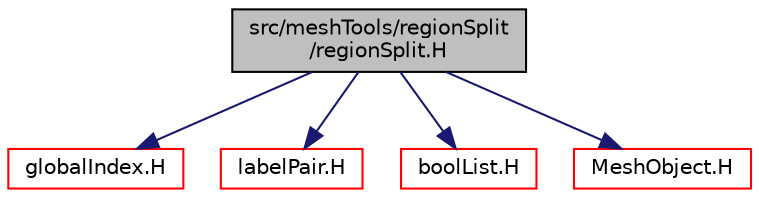 digraph "src/meshTools/regionSplit/regionSplit.H"
{
  bgcolor="transparent";
  edge [fontname="Helvetica",fontsize="10",labelfontname="Helvetica",labelfontsize="10"];
  node [fontname="Helvetica",fontsize="10",shape=record];
  Node0 [label="src/meshTools/regionSplit\l/regionSplit.H",height=0.2,width=0.4,color="black", fillcolor="grey75", style="filled", fontcolor="black"];
  Node0 -> Node1 [color="midnightblue",fontsize="10",style="solid",fontname="Helvetica"];
  Node1 [label="globalIndex.H",height=0.2,width=0.4,color="red",URL="$a12281.html"];
  Node0 -> Node85 [color="midnightblue",fontsize="10",style="solid",fontname="Helvetica"];
  Node85 [label="labelPair.H",height=0.2,width=0.4,color="red",URL="$a13226.html"];
  Node0 -> Node101 [color="midnightblue",fontsize="10",style="solid",fontname="Helvetica"];
  Node101 [label="boolList.H",height=0.2,width=0.4,color="red",URL="$a12920.html"];
  Node0 -> Node102 [color="midnightblue",fontsize="10",style="solid",fontname="Helvetica"];
  Node102 [label="MeshObject.H",height=0.2,width=0.4,color="red",URL="$a11933.html"];
}
